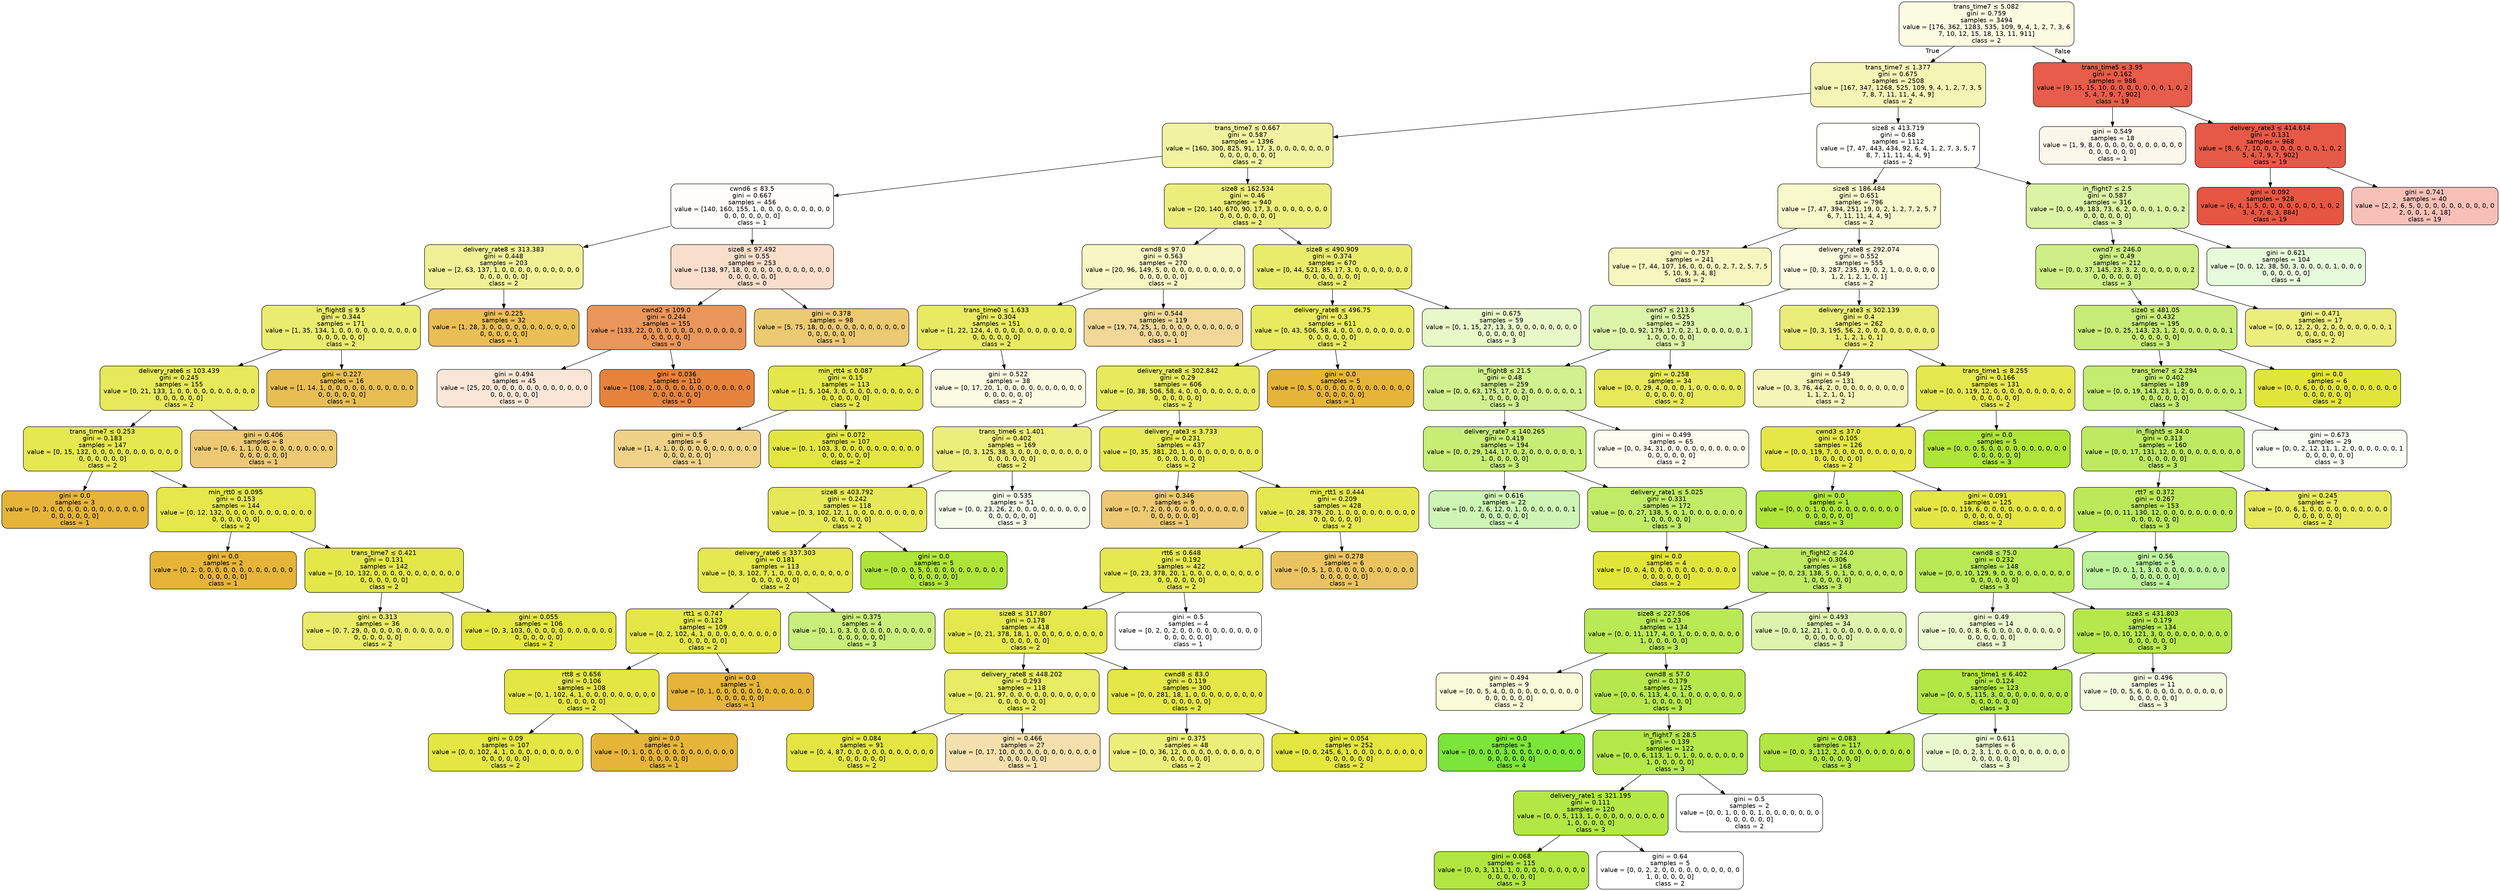 digraph Tree {
node [shape=box, style="filled, rounded", color="black", fontname="helvetica"] ;
edge [fontname="helvetica"] ;
0 [label=<trans_time7 &le; 5.082<br/>gini = 0.759<br/>samples = 3494<br/>value = [176, 362, 1283, 535, 109, 9, 4, 1, 2, 7, 3, 6<br/>7, 10, 12, 15, 18, 13, 11, 911]<br/>class = 2>, fillcolor="#fbfbe2"] ;
1 [label=<trans_time7 &le; 1.377<br/>gini = 0.675<br/>samples = 2508<br/>value = [167, 347, 1268, 525, 109, 9, 4, 1, 2, 7, 3, 5<br/>7, 8, 7, 11, 11, 4, 4, 9]<br/>class = 2>, fillcolor="#f4f5b5"] ;
0 -> 1 [labeldistance=2.5, labelangle=45, headlabel="True"] ;
2 [label=<trans_time7 &le; 0.667<br/>gini = 0.587<br/>samples = 1396<br/>value = [160, 300, 825, 91, 17, 3, 0, 0, 0, 0, 0, 0, 0<br/>0, 0, 0, 0, 0, 0, 0]<br/>class = 2>, fillcolor="#f1f3a0"] ;
1 -> 2 ;
3 [label=<cwnd6 &le; 83.5<br/>gini = 0.667<br/>samples = 456<br/>value = [140, 160, 155, 1, 0, 0, 0, 0, 0, 0, 0, 0, 0<br/>0, 0, 0, 0, 0, 0, 0]<br/>class = 1>, fillcolor="#fffefc"] ;
2 -> 3 ;
4 [label=<delivery_rate8 &le; 313.383<br/>gini = 0.448<br/>samples = 203<br/>value = [2, 63, 137, 1, 0, 0, 0, 0, 0, 0, 0, 0, 0, 0<br/>0, 0, 0, 0, 0, 0]<br/>class = 2>, fillcolor="#f0f196"] ;
3 -> 4 ;
5 [label=<in_flight8 &le; 9.5<br/>gini = 0.344<br/>samples = 171<br/>value = [1, 35, 134, 1, 0, 0, 0, 0, 0, 0, 0, 0, 0, 0<br/>0, 0, 0, 0, 0, 0]<br/>class = 2>, fillcolor="#eaec6f"] ;
4 -> 5 ;
6 [label=<delivery_rate6 &le; 103.439<br/>gini = 0.245<br/>samples = 155<br/>value = [0, 21, 133, 1, 0, 0, 0, 0, 0, 0, 0, 0, 0, 0<br/>0, 0, 0, 0, 0, 0]<br/>class = 2>, fillcolor="#e7e95a"] ;
5 -> 6 ;
7 [label=<trans_time7 &le; 0.253<br/>gini = 0.183<br/>samples = 147<br/>value = [0, 15, 132, 0, 0, 0, 0, 0, 0, 0, 0, 0, 0, 0<br/>0, 0, 0, 0, 0, 0]<br/>class = 2>, fillcolor="#e5e850"] ;
6 -> 7 ;
8 [label=<gini = 0.0<br/>samples = 3<br/>value = [0, 3, 0, 0, 0, 0, 0, 0, 0, 0, 0, 0, 0, 0<br/>0, 0, 0, 0, 0, 0]<br/>class = 1>, fillcolor="#e5b439"] ;
7 -> 8 ;
9 [label=<min_rtt0 &le; 0.095<br/>gini = 0.153<br/>samples = 144<br/>value = [0, 12, 132, 0, 0, 0, 0, 0, 0, 0, 0, 0, 0, 0<br/>0, 0, 0, 0, 0, 0]<br/>class = 2>, fillcolor="#e5e74b"] ;
7 -> 9 ;
10 [label=<gini = 0.0<br/>samples = 2<br/>value = [0, 2, 0, 0, 0, 0, 0, 0, 0, 0, 0, 0, 0, 0<br/>0, 0, 0, 0, 0, 0]<br/>class = 1>, fillcolor="#e5b439"] ;
9 -> 10 ;
11 [label=<trans_time7 &le; 0.421<br/>gini = 0.131<br/>samples = 142<br/>value = [0, 10, 132, 0, 0, 0, 0, 0, 0, 0, 0, 0, 0, 0<br/>0, 0, 0, 0, 0, 0]<br/>class = 2>, fillcolor="#e4e748"] ;
9 -> 11 ;
12 [label=<gini = 0.313<br/>samples = 36<br/>value = [0, 7, 29, 0, 0, 0, 0, 0, 0, 0, 0, 0, 0, 0<br/>0, 0, 0, 0, 0, 0]<br/>class = 2>, fillcolor="#e9eb69"] ;
11 -> 12 ;
13 [label=<gini = 0.055<br/>samples = 106<br/>value = [0, 3, 103, 0, 0, 0, 0, 0, 0, 0, 0, 0, 0, 0<br/>0, 0, 0, 0, 0, 0]<br/>class = 2>, fillcolor="#e3e63f"] ;
11 -> 13 ;
14 [label=<gini = 0.406<br/>samples = 8<br/>value = [0, 6, 1, 1, 0, 0, 0, 0, 0, 0, 0, 0, 0, 0<br/>0, 0, 0, 0, 0, 0]<br/>class = 1>, fillcolor="#ecc972"] ;
6 -> 14 ;
15 [label=<gini = 0.227<br/>samples = 16<br/>value = [1, 14, 1, 0, 0, 0, 0, 0, 0, 0, 0, 0, 0, 0<br/>0, 0, 0, 0, 0, 0]<br/>class = 1>, fillcolor="#e8be53"] ;
5 -> 15 ;
16 [label=<gini = 0.225<br/>samples = 32<br/>value = [1, 28, 3, 0, 0, 0, 0, 0, 0, 0, 0, 0, 0, 0<br/>0, 0, 0, 0, 0, 0]<br/>class = 1>, fillcolor="#e9be54"] ;
4 -> 16 ;
17 [label=<size8 &le; 97.492<br/>gini = 0.55<br/>samples = 253<br/>value = [138, 97, 18, 0, 0, 0, 0, 0, 0, 0, 0, 0, 0, 0<br/>0, 0, 0, 0, 0, 0]<br/>class = 0>, fillcolor="#f8decb"] ;
3 -> 17 ;
18 [label=<cwnd2 &le; 109.0<br/>gini = 0.244<br/>samples = 155<br/>value = [133, 22, 0, 0, 0, 0, 0, 0, 0, 0, 0, 0, 0, 0<br/>0, 0, 0, 0, 0, 0]<br/>class = 0>, fillcolor="#e9965a"] ;
17 -> 18 ;
19 [label=<gini = 0.494<br/>samples = 45<br/>value = [25, 20, 0, 0, 0, 0, 0, 0, 0, 0, 0, 0, 0, 0<br/>0, 0, 0, 0, 0, 0]<br/>class = 0>, fillcolor="#fae6d7"] ;
18 -> 19 ;
20 [label=<gini = 0.036<br/>samples = 110<br/>value = [108, 2, 0, 0, 0, 0, 0, 0, 0, 0, 0, 0, 0, 0<br/>0, 0, 0, 0, 0, 0]<br/>class = 0>, fillcolor="#e5833d"] ;
18 -> 20 ;
21 [label=<gini = 0.378<br/>samples = 98<br/>value = [5, 75, 18, 0, 0, 0, 0, 0, 0, 0, 0, 0, 0, 0<br/>0, 0, 0, 0, 0, 0]<br/>class = 1>, fillcolor="#ecca72"] ;
17 -> 21 ;
22 [label=<size8 &le; 162.534<br/>gini = 0.46<br/>samples = 940<br/>value = [20, 140, 670, 90, 17, 3, 0, 0, 0, 0, 0, 0, 0<br/>0, 0, 0, 0, 0, 0, 0]<br/>class = 2>, fillcolor="#ecee7c"] ;
2 -> 22 ;
23 [label=<cwnd8 &le; 97.0<br/>gini = 0.563<br/>samples = 270<br/>value = [20, 96, 149, 5, 0, 0, 0, 0, 0, 0, 0, 0, 0, 0<br/>0, 0, 0, 0, 0, 0]<br/>class = 2>, fillcolor="#f6f7c3"] ;
22 -> 23 ;
24 [label=<trans_time0 &le; 1.633<br/>gini = 0.304<br/>samples = 151<br/>value = [1, 22, 124, 4, 0, 0, 0, 0, 0, 0, 0, 0, 0, 0<br/>0, 0, 0, 0, 0, 0]<br/>class = 2>, fillcolor="#e8ea62"] ;
23 -> 24 ;
25 [label=<min_rtt4 &le; 0.087<br/>gini = 0.15<br/>samples = 113<br/>value = [1, 5, 104, 3, 0, 0, 0, 0, 0, 0, 0, 0, 0, 0<br/>0, 0, 0, 0, 0, 0]<br/>class = 2>, fillcolor="#e4e74a"] ;
24 -> 25 ;
26 [label=<gini = 0.5<br/>samples = 6<br/>value = [1, 4, 1, 0, 0, 0, 0, 0, 0, 0, 0, 0, 0, 0<br/>0, 0, 0, 0, 0, 0]<br/>class = 1>, fillcolor="#efd288"] ;
25 -> 26 ;
27 [label=<gini = 0.072<br/>samples = 107<br/>value = [0, 1, 103, 3, 0, 0, 0, 0, 0, 0, 0, 0, 0, 0<br/>0, 0, 0, 0, 0, 0]<br/>class = 2>, fillcolor="#e3e641"] ;
25 -> 27 ;
28 [label=<gini = 0.522<br/>samples = 38<br/>value = [0, 17, 20, 1, 0, 0, 0, 0, 0, 0, 0, 0, 0, 0<br/>0, 0, 0, 0, 0, 0]<br/>class = 2>, fillcolor="#fbfbe3"] ;
24 -> 28 ;
29 [label=<gini = 0.544<br/>samples = 119<br/>value = [19, 74, 25, 1, 0, 0, 0, 0, 0, 0, 0, 0, 0, 0<br/>0, 0, 0, 0, 0, 0]<br/>class = 1>, fillcolor="#f1d898"] ;
23 -> 29 ;
30 [label=<size8 &le; 490.909<br/>gini = 0.374<br/>samples = 670<br/>value = [0, 44, 521, 85, 17, 3, 0, 0, 0, 0, 0, 0, 0<br/>0, 0, 0, 0, 0, 0, 0]<br/>class = 2>, fillcolor="#e9ec6b"] ;
22 -> 30 ;
31 [label=<delivery_rate8 &le; 496.75<br/>gini = 0.3<br/>samples = 611<br/>value = [0, 43, 506, 58, 4, 0, 0, 0, 0, 0, 0, 0, 0, 0<br/>0, 0, 0, 0, 0, 0]<br/>class = 2>, fillcolor="#e8ea5f"] ;
30 -> 31 ;
32 [label=<delivery_rate8 &le; 302.842<br/>gini = 0.29<br/>samples = 606<br/>value = [0, 38, 506, 58, 4, 0, 0, 0, 0, 0, 0, 0, 0, 0<br/>0, 0, 0, 0, 0, 0]<br/>class = 2>, fillcolor="#e7ea5d"] ;
31 -> 32 ;
33 [label=<trans_time6 &le; 1.401<br/>gini = 0.402<br/>samples = 169<br/>value = [0, 3, 125, 38, 3, 0, 0, 0, 0, 0, 0, 0, 0, 0<br/>0, 0, 0, 0, 0, 0]<br/>class = 2>, fillcolor="#ecee7c"] ;
32 -> 33 ;
34 [label=<size8 &le; 403.792<br/>gini = 0.242<br/>samples = 118<br/>value = [0, 3, 102, 12, 1, 0, 0, 0, 0, 0, 0, 0, 0, 0<br/>0, 0, 0, 0, 0, 0]<br/>class = 2>, fillcolor="#e6e957"] ;
33 -> 34 ;
35 [label=<delivery_rate6 &le; 337.303<br/>gini = 0.181<br/>samples = 113<br/>value = [0, 3, 102, 7, 1, 0, 0, 0, 0, 0, 0, 0, 0, 0<br/>0, 0, 0, 0, 0, 0]<br/>class = 2>, fillcolor="#e5e84e"] ;
34 -> 35 ;
36 [label=<rtt1 &le; 0.747<br/>gini = 0.123<br/>samples = 109<br/>value = [0, 2, 102, 4, 1, 0, 0, 0, 0, 0, 0, 0, 0, 0<br/>0, 0, 0, 0, 0, 0]<br/>class = 2>, fillcolor="#e4e746"] ;
35 -> 36 ;
37 [label=<rtt8 &le; 0.656<br/>gini = 0.106<br/>samples = 108<br/>value = [0, 1, 102, 4, 1, 0, 0, 0, 0, 0, 0, 0, 0, 0<br/>0, 0, 0, 0, 0, 0]<br/>class = 2>, fillcolor="#e4e644"] ;
36 -> 37 ;
38 [label=<gini = 0.09<br/>samples = 107<br/>value = [0, 0, 102, 4, 1, 0, 0, 0, 0, 0, 0, 0, 0, 0<br/>0, 0, 0, 0, 0, 0]<br/>class = 2>, fillcolor="#e3e643"] ;
37 -> 38 ;
39 [label=<gini = 0.0<br/>samples = 1<br/>value = [0, 1, 0, 0, 0, 0, 0, 0, 0, 0, 0, 0, 0, 0<br/>0, 0, 0, 0, 0, 0]<br/>class = 1>, fillcolor="#e5b439"] ;
37 -> 39 ;
40 [label=<gini = 0.0<br/>samples = 1<br/>value = [0, 1, 0, 0, 0, 0, 0, 0, 0, 0, 0, 0, 0, 0<br/>0, 0, 0, 0, 0, 0]<br/>class = 1>, fillcolor="#e5b439"] ;
36 -> 40 ;
41 [label=<gini = 0.375<br/>samples = 4<br/>value = [0, 1, 0, 3, 0, 0, 0, 0, 0, 0, 0, 0, 0, 0<br/>0, 0, 0, 0, 0, 0]<br/>class = 3>, fillcolor="#c9ee7b"] ;
35 -> 41 ;
42 [label=<gini = 0.0<br/>samples = 5<br/>value = [0, 0, 0, 5, 0, 0, 0, 0, 0, 0, 0, 0, 0, 0<br/>0, 0, 0, 0, 0, 0]<br/>class = 3>, fillcolor="#aee539"] ;
34 -> 42 ;
43 [label=<gini = 0.535<br/>samples = 51<br/>value = [0, 0, 23, 26, 2, 0, 0, 0, 0, 0, 0, 0, 0, 0<br/>0, 0, 0, 0, 0, 0]<br/>class = 3>, fillcolor="#f6fcea"] ;
33 -> 43 ;
44 [label=<delivery_rate3 &le; 3.733<br/>gini = 0.231<br/>samples = 437<br/>value = [0, 35, 381, 20, 1, 0, 0, 0, 0, 0, 0, 0, 0, 0<br/>0, 0, 0, 0, 0, 0]<br/>class = 2>, fillcolor="#e6e955"] ;
32 -> 44 ;
45 [label=<gini = 0.346<br/>samples = 9<br/>value = [0, 7, 2, 0, 0, 0, 0, 0, 0, 0, 0, 0, 0, 0<br/>0, 0, 0, 0, 0, 0]<br/>class = 1>, fillcolor="#ecc972"] ;
44 -> 45 ;
46 [label=<min_rtt1 &le; 0.444<br/>gini = 0.209<br/>samples = 428<br/>value = [0, 28, 379, 20, 1, 0, 0, 0, 0, 0, 0, 0, 0, 0<br/>0, 0, 0, 0, 0, 0]<br/>class = 2>, fillcolor="#e6e851"] ;
44 -> 46 ;
47 [label=<rtt6 &le; 0.648<br/>gini = 0.192<br/>samples = 422<br/>value = [0, 23, 378, 20, 1, 0, 0, 0, 0, 0, 0, 0, 0, 0<br/>0, 0, 0, 0, 0, 0]<br/>class = 2>, fillcolor="#e5e84f"] ;
46 -> 47 ;
48 [label=<size8 &le; 317.807<br/>gini = 0.178<br/>samples = 418<br/>value = [0, 21, 378, 18, 1, 0, 0, 0, 0, 0, 0, 0, 0, 0<br/>0, 0, 0, 0, 0, 0]<br/>class = 2>, fillcolor="#e5e84d"] ;
47 -> 48 ;
49 [label=<delivery_rate8 &le; 448.202<br/>gini = 0.293<br/>samples = 118<br/>value = [0, 21, 97, 0, 0, 0, 0, 0, 0, 0, 0, 0, 0, 0<br/>0, 0, 0, 0, 0, 0]<br/>class = 2>, fillcolor="#e8eb64"] ;
48 -> 49 ;
50 [label=<gini = 0.084<br/>samples = 91<br/>value = [0, 4, 87, 0, 0, 0, 0, 0, 0, 0, 0, 0, 0, 0<br/>0, 0, 0, 0, 0, 0]<br/>class = 2>, fillcolor="#e3e642"] ;
49 -> 50 ;
51 [label=<gini = 0.466<br/>samples = 27<br/>value = [0, 17, 10, 0, 0, 0, 0, 0, 0, 0, 0, 0, 0, 0<br/>0, 0, 0, 0, 0, 0]<br/>class = 1>, fillcolor="#f4e0ad"] ;
49 -> 51 ;
52 [label=<cwnd8 &le; 83.0<br/>gini = 0.119<br/>samples = 300<br/>value = [0, 0, 281, 18, 1, 0, 0, 0, 0, 0, 0, 0, 0, 0<br/>0, 0, 0, 0, 0, 0]<br/>class = 2>, fillcolor="#e4e746"] ;
48 -> 52 ;
53 [label=<gini = 0.375<br/>samples = 48<br/>value = [0, 0, 36, 12, 0, 0, 0, 0, 0, 0, 0, 0, 0, 0<br/>0, 0, 0, 0, 0, 0]<br/>class = 2>, fillcolor="#ecee7b"] ;
52 -> 53 ;
54 [label=<gini = 0.054<br/>samples = 252<br/>value = [0, 0, 245, 6, 1, 0, 0, 0, 0, 0, 0, 0, 0, 0<br/>0, 0, 0, 0, 0, 0]<br/>class = 2>, fillcolor="#e3e63f"] ;
52 -> 54 ;
55 [label=<gini = 0.5<br/>samples = 4<br/>value = [0, 2, 0, 2, 0, 0, 0, 0, 0, 0, 0, 0, 0, 0<br/>0, 0, 0, 0, 0, 0]<br/>class = 1>, fillcolor="#ffffff"] ;
47 -> 55 ;
56 [label=<gini = 0.278<br/>samples = 6<br/>value = [0, 5, 1, 0, 0, 0, 0, 0, 0, 0, 0, 0, 0, 0<br/>0, 0, 0, 0, 0, 0]<br/>class = 1>, fillcolor="#eac361"] ;
46 -> 56 ;
57 [label=<gini = 0.0<br/>samples = 5<br/>value = [0, 5, 0, 0, 0, 0, 0, 0, 0, 0, 0, 0, 0, 0<br/>0, 0, 0, 0, 0, 0]<br/>class = 1>, fillcolor="#e5b439"] ;
31 -> 57 ;
58 [label=<gini = 0.675<br/>samples = 59<br/>value = [0, 1, 15, 27, 13, 3, 0, 0, 0, 0, 0, 0, 0, 0<br/>0, 0, 0, 0, 0, 0]<br/>class = 3>, fillcolor="#e9f8c9"] ;
30 -> 58 ;
59 [label=<size8 &le; 413.719<br/>gini = 0.68<br/>samples = 1112<br/>value = [7, 47, 443, 434, 92, 6, 4, 1, 2, 7, 3, 5, 7<br/>8, 7, 11, 11, 4, 4, 9]<br/>class = 2>, fillcolor="#fffffc"] ;
1 -> 59 ;
60 [label=<size8 &le; 186.484<br/>gini = 0.651<br/>samples = 796<br/>value = [7, 47, 394, 251, 19, 0, 2, 1, 2, 7, 2, 5, 7<br/>6, 7, 11, 11, 4, 4, 9]<br/>class = 2>, fillcolor="#f7f8cb"] ;
59 -> 60 ;
61 [label=<gini = 0.757<br/>samples = 241<br/>value = [7, 44, 107, 16, 0, 0, 0, 0, 2, 7, 2, 5, 7, 5<br/>5, 10, 9, 3, 4, 8]<br/>class = 2>, fillcolor="#f6f7c0"] ;
60 -> 61 ;
62 [label=<delivery_rate8 &le; 292.074<br/>gini = 0.552<br/>samples = 555<br/>value = [0, 3, 287, 235, 19, 0, 2, 1, 0, 0, 0, 0, 0<br/>1, 2, 1, 2, 1, 0, 1]<br/>class = 2>, fillcolor="#fafbdf"] ;
60 -> 62 ;
63 [label=<cwnd7 &le; 213.5<br/>gini = 0.525<br/>samples = 293<br/>value = [0, 0, 92, 179, 17, 0, 2, 1, 0, 0, 0, 0, 0, 1<br/>1, 0, 0, 0, 0, 0]<br/>class = 3>, fillcolor="#dcf4a9"] ;
62 -> 63 ;
64 [label=<in_flight8 &le; 21.5<br/>gini = 0.48<br/>samples = 259<br/>value = [0, 0, 63, 175, 17, 0, 2, 0, 0, 0, 0, 0, 0, 1<br/>1, 0, 0, 0, 0, 0]<br/>class = 3>, fillcolor="#d1f08e"] ;
63 -> 64 ;
65 [label=<delivery_rate7 &le; 140.265<br/>gini = 0.419<br/>samples = 194<br/>value = [0, 0, 29, 144, 17, 0, 2, 0, 0, 0, 0, 0, 0, 1<br/>1, 0, 0, 0, 0, 0]<br/>class = 3>, fillcolor="#c7ed75"] ;
64 -> 65 ;
66 [label=<gini = 0.616<br/>samples = 22<br/>value = [0, 0, 2, 6, 12, 0, 1, 0, 0, 0, 0, 0, 0, 1<br/>0, 0, 0, 0, 0, 0]<br/>class = 4>, fillcolor="#cef5b5"] ;
65 -> 66 ;
67 [label=<delivery_rate1 &le; 5.025<br/>gini = 0.331<br/>samples = 172<br/>value = [0, 0, 27, 138, 5, 0, 1, 0, 0, 0, 0, 0, 0, 0<br/>1, 0, 0, 0, 0, 0]<br/>class = 3>, fillcolor="#c1eb67"] ;
65 -> 67 ;
68 [label=<gini = 0.0<br/>samples = 4<br/>value = [0, 0, 4, 0, 0, 0, 0, 0, 0, 0, 0, 0, 0, 0<br/>0, 0, 0, 0, 0, 0]<br/>class = 2>, fillcolor="#e2e539"] ;
67 -> 68 ;
69 [label=<in_flight2 &le; 24.0<br/>gini = 0.306<br/>samples = 168<br/>value = [0, 0, 23, 138, 5, 0, 1, 0, 0, 0, 0, 0, 0, 0<br/>1, 0, 0, 0, 0, 0]<br/>class = 3>, fillcolor="#bfea62"] ;
67 -> 69 ;
70 [label=<size8 &le; 227.506<br/>gini = 0.23<br/>samples = 134<br/>value = [0, 0, 11, 117, 4, 0, 1, 0, 0, 0, 0, 0, 0, 0<br/>1, 0, 0, 0, 0, 0]<br/>class = 3>, fillcolor="#b9e954"] ;
69 -> 70 ;
71 [label=<gini = 0.494<br/>samples = 9<br/>value = [0, 0, 5, 4, 0, 0, 0, 0, 0, 0, 0, 0, 0, 0<br/>0, 0, 0, 0, 0, 0]<br/>class = 2>, fillcolor="#f9fad7"] ;
70 -> 71 ;
72 [label=<cwnd8 &le; 57.0<br/>gini = 0.179<br/>samples = 125<br/>value = [0, 0, 6, 113, 4, 0, 1, 0, 0, 0, 0, 0, 0, 0<br/>1, 0, 0, 0, 0, 0]<br/>class = 3>, fillcolor="#b6e84d"] ;
70 -> 72 ;
73 [label=<gini = 0.0<br/>samples = 3<br/>value = [0, 0, 0, 0, 3, 0, 0, 0, 0, 0, 0, 0, 0, 0<br/>0, 0, 0, 0, 0, 0]<br/>class = 4>, fillcolor="#7be539"] ;
72 -> 73 ;
74 [label=<in_flight7 &le; 28.5<br/>gini = 0.139<br/>samples = 122<br/>value = [0, 0, 6, 113, 1, 0, 1, 0, 0, 0, 0, 0, 0, 0<br/>1, 0, 0, 0, 0, 0]<br/>class = 3>, fillcolor="#b4e748"] ;
72 -> 74 ;
75 [label=<delivery_rate1 &le; 321.195<br/>gini = 0.111<br/>samples = 120<br/>value = [0, 0, 5, 113, 1, 0, 0, 0, 0, 0, 0, 0, 0, 0<br/>1, 0, 0, 0, 0, 0]<br/>class = 3>, fillcolor="#b3e745"] ;
74 -> 75 ;
76 [label=<gini = 0.068<br/>samples = 115<br/>value = [0, 0, 3, 111, 1, 0, 0, 0, 0, 0, 0, 0, 0, 0<br/>0, 0, 0, 0, 0, 0]<br/>class = 3>, fillcolor="#b1e640"] ;
75 -> 76 ;
77 [label=<gini = 0.64<br/>samples = 5<br/>value = [0, 0, 2, 2, 0, 0, 0, 0, 0, 0, 0, 0, 0, 0<br/>1, 0, 0, 0, 0, 0]<br/>class = 2>, fillcolor="#ffffff"] ;
75 -> 77 ;
78 [label=<gini = 0.5<br/>samples = 2<br/>value = [0, 0, 1, 0, 0, 0, 1, 0, 0, 0, 0, 0, 0, 0<br/>0, 0, 0, 0, 0, 0]<br/>class = 2>, fillcolor="#ffffff"] ;
74 -> 78 ;
79 [label=<gini = 0.493<br/>samples = 34<br/>value = [0, 0, 12, 21, 1, 0, 0, 0, 0, 0, 0, 0, 0, 0<br/>0, 0, 0, 0, 0, 0]<br/>class = 3>, fillcolor="#def4ae"] ;
69 -> 79 ;
80 [label=<gini = 0.499<br/>samples = 65<br/>value = [0, 0, 34, 31, 0, 0, 0, 0, 0, 0, 0, 0, 0, 0<br/>0, 0, 0, 0, 0, 0]<br/>class = 2>, fillcolor="#fcfdee"] ;
64 -> 80 ;
81 [label=<gini = 0.258<br/>samples = 34<br/>value = [0, 0, 29, 4, 0, 0, 0, 1, 0, 0, 0, 0, 0, 0<br/>0, 0, 0, 0, 0, 0]<br/>class = 2>, fillcolor="#e7e95a"] ;
63 -> 81 ;
82 [label=<delivery_rate3 &le; 302.139<br/>gini = 0.4<br/>samples = 262<br/>value = [0, 3, 195, 56, 2, 0, 0, 0, 0, 0, 0, 0, 0, 0<br/>1, 1, 2, 1, 0, 1]<br/>class = 2>, fillcolor="#ebed79"] ;
62 -> 82 ;
83 [label=<gini = 0.549<br/>samples = 131<br/>value = [0, 3, 76, 44, 2, 0, 0, 0, 0, 0, 0, 0, 0, 0<br/>1, 1, 2, 1, 0, 1]<br/>class = 2>, fillcolor="#f4f5b6"] ;
82 -> 83 ;
84 [label=<trans_time1 &le; 8.255<br/>gini = 0.166<br/>samples = 131<br/>value = [0, 0, 119, 12, 0, 0, 0, 0, 0, 0, 0, 0, 0, 0<br/>0, 0, 0, 0, 0, 0]<br/>class = 2>, fillcolor="#e5e84d"] ;
82 -> 84 ;
85 [label=<cwnd3 &le; 37.0<br/>gini = 0.105<br/>samples = 126<br/>value = [0, 0, 119, 7, 0, 0, 0, 0, 0, 0, 0, 0, 0, 0<br/>0, 0, 0, 0, 0, 0]<br/>class = 2>, fillcolor="#e4e745"] ;
84 -> 85 ;
86 [label=<gini = 0.0<br/>samples = 1<br/>value = [0, 0, 0, 1, 0, 0, 0, 0, 0, 0, 0, 0, 0, 0<br/>0, 0, 0, 0, 0, 0]<br/>class = 3>, fillcolor="#aee539"] ;
85 -> 86 ;
87 [label=<gini = 0.091<br/>samples = 125<br/>value = [0, 0, 119, 6, 0, 0, 0, 0, 0, 0, 0, 0, 0, 0<br/>0, 0, 0, 0, 0, 0]<br/>class = 2>, fillcolor="#e3e643"] ;
85 -> 87 ;
88 [label=<gini = 0.0<br/>samples = 5<br/>value = [0, 0, 0, 5, 0, 0, 0, 0, 0, 0, 0, 0, 0, 0<br/>0, 0, 0, 0, 0, 0]<br/>class = 3>, fillcolor="#aee539"] ;
84 -> 88 ;
89 [label=<in_flight7 &le; 2.5<br/>gini = 0.587<br/>samples = 316<br/>value = [0, 0, 49, 183, 73, 6, 2, 0, 0, 0, 1, 0, 0, 2<br/>0, 0, 0, 0, 0, 0]<br/>class = 3>, fillcolor="#daf3a5"] ;
59 -> 89 ;
90 [label=<cwnd7 &le; 246.0<br/>gini = 0.49<br/>samples = 212<br/>value = [0, 0, 37, 145, 23, 3, 2, 0, 0, 0, 0, 0, 0, 2<br/>0, 0, 0, 0, 0, 0]<br/>class = 3>, fillcolor="#cdef85"] ;
89 -> 90 ;
91 [label=<size0 &le; 481.05<br/>gini = 0.432<br/>samples = 195<br/>value = [0, 0, 25, 143, 23, 1, 2, 0, 0, 0, 0, 0, 0, 1<br/>0, 0, 0, 0, 0, 0]<br/>class = 3>, fillcolor="#c7ed76"] ;
90 -> 91 ;
92 [label=<trans_time7 &le; 2.294<br/>gini = 0.402<br/>samples = 189<br/>value = [0, 0, 19, 143, 23, 1, 2, 0, 0, 0, 0, 0, 0, 1<br/>0, 0, 0, 0, 0, 0]<br/>class = 3>, fillcolor="#c4ec70"] ;
91 -> 92 ;
93 [label=<in_flight5 &le; 34.0<br/>gini = 0.313<br/>samples = 160<br/>value = [0, 0, 17, 131, 12, 0, 0, 0, 0, 0, 0, 0, 0, 0<br/>0, 0, 0, 0, 0, 0]<br/>class = 3>, fillcolor="#beea61"] ;
92 -> 93 ;
94 [label=<rtt7 &le; 0.372<br/>gini = 0.267<br/>samples = 153<br/>value = [0, 0, 11, 130, 12, 0, 0, 0, 0, 0, 0, 0, 0, 0<br/>0, 0, 0, 0, 0, 0]<br/>class = 3>, fillcolor="#bbe959"] ;
93 -> 94 ;
95 [label=<cwnd8 &le; 75.0<br/>gini = 0.232<br/>samples = 148<br/>value = [0, 0, 10, 129, 9, 0, 0, 0, 0, 0, 0, 0, 0, 0<br/>0, 0, 0, 0, 0, 0]<br/>class = 3>, fillcolor="#b9e954"] ;
94 -> 95 ;
96 [label=<gini = 0.49<br/>samples = 14<br/>value = [0, 0, 0, 8, 6, 0, 0, 0, 0, 0, 0, 0, 0, 0<br/>0, 0, 0, 0, 0, 0]<br/>class = 3>, fillcolor="#ebf8ce"] ;
95 -> 96 ;
97 [label=<size3 &le; 431.803<br/>gini = 0.179<br/>samples = 134<br/>value = [0, 0, 10, 121, 3, 0, 0, 0, 0, 0, 0, 0, 0, 0<br/>0, 0, 0, 0, 0, 0]<br/>class = 3>, fillcolor="#b6e84e"] ;
95 -> 97 ;
98 [label=<trans_time1 &le; 6.402<br/>gini = 0.124<br/>samples = 123<br/>value = [0, 0, 5, 115, 3, 0, 0, 0, 0, 0, 0, 0, 0, 0<br/>0, 0, 0, 0, 0, 0]<br/>class = 3>, fillcolor="#b3e746"] ;
97 -> 98 ;
99 [label=<gini = 0.083<br/>samples = 117<br/>value = [0, 0, 3, 112, 2, 0, 0, 0, 0, 0, 0, 0, 0, 0<br/>0, 0, 0, 0, 0, 0]<br/>class = 3>, fillcolor="#b2e642"] ;
98 -> 99 ;
100 [label=<gini = 0.611<br/>samples = 6<br/>value = [0, 0, 2, 3, 1, 0, 0, 0, 0, 0, 0, 0, 0, 0<br/>0, 0, 0, 0, 0, 0]<br/>class = 3>, fillcolor="#ebf8ce"] ;
98 -> 100 ;
101 [label=<gini = 0.496<br/>samples = 11<br/>value = [0, 0, 5, 6, 0, 0, 0, 0, 0, 0, 0, 0, 0, 0<br/>0, 0, 0, 0, 0, 0]<br/>class = 3>, fillcolor="#f2fbde"] ;
97 -> 101 ;
102 [label=<gini = 0.56<br/>samples = 5<br/>value = [0, 0, 1, 1, 3, 0, 0, 0, 0, 0, 0, 0, 0, 0<br/>0, 0, 0, 0, 0, 0]<br/>class = 4>, fillcolor="#bdf29c"] ;
94 -> 102 ;
103 [label=<gini = 0.245<br/>samples = 7<br/>value = [0, 0, 6, 1, 0, 0, 0, 0, 0, 0, 0, 0, 0, 0<br/>0, 0, 0, 0, 0, 0]<br/>class = 2>, fillcolor="#e7e95a"] ;
93 -> 103 ;
104 [label=<gini = 0.673<br/>samples = 29<br/>value = [0, 0, 2, 12, 11, 1, 2, 0, 0, 0, 0, 0, 0, 1<br/>0, 0, 0, 0, 0, 0]<br/>class = 3>, fillcolor="#fafef4"] ;
92 -> 104 ;
105 [label=<gini = 0.0<br/>samples = 6<br/>value = [0, 0, 6, 0, 0, 0, 0, 0, 0, 0, 0, 0, 0, 0<br/>0, 0, 0, 0, 0, 0]<br/>class = 2>, fillcolor="#e2e539"] ;
91 -> 105 ;
106 [label=<gini = 0.471<br/>samples = 17<br/>value = [0, 0, 12, 2, 0, 2, 0, 0, 0, 0, 0, 0, 0, 1<br/>0, 0, 0, 0, 0, 0]<br/>class = 2>, fillcolor="#ecee7b"] ;
90 -> 106 ;
107 [label=<gini = 0.621<br/>samples = 104<br/>value = [0, 0, 12, 38, 50, 3, 0, 0, 0, 0, 1, 0, 0, 0<br/>0, 0, 0, 0, 0, 0]<br/>class = 4>, fillcolor="#e7fadb"] ;
89 -> 107 ;
108 [label=<trans_time5 &le; 3.95<br/>gini = 0.162<br/>samples = 986<br/>value = [9, 15, 15, 10, 0, 0, 0, 0, 0, 0, 0, 1, 0, 2<br/>5, 4, 7, 9, 7, 902]<br/>class = 19>, fillcolor="#e75c4a"] ;
0 -> 108 [labeldistance=2.5, labelangle=-45, headlabel="False"] ;
109 [label=<gini = 0.549<br/>samples = 18<br/>value = [1, 9, 8, 0, 0, 0, 0, 0, 0, 0, 0, 0, 0, 0<br/>0, 0, 0, 0, 0, 0]<br/>class = 1>, fillcolor="#fcf7eb"] ;
108 -> 109 ;
110 [label=<delivery_rate3 &le; 414.614<br/>gini = 0.131<br/>samples = 968<br/>value = [8, 6, 7, 10, 0, 0, 0, 0, 0, 0, 0, 1, 0, 2<br/>5, 4, 7, 9, 7, 902]<br/>class = 19>, fillcolor="#e75947"] ;
108 -> 110 ;
111 [label=<gini = 0.092<br/>samples = 928<br/>value = [6, 4, 1, 5, 0, 0, 0, 0, 0, 0, 0, 1, 0, 2<br/>3, 4, 7, 8, 3, 884]<br/>class = 19>, fillcolor="#e65642"] ;
110 -> 111 ;
112 [label=<gini = 0.741<br/>samples = 40<br/>value = [2, 2, 6, 5, 0, 0, 0, 0, 0, 0, 0, 0, 0, 0<br/>2, 0, 0, 1, 4, 18]<br/>class = 19>, fillcolor="#f6c0b9"] ;
110 -> 112 ;
}
